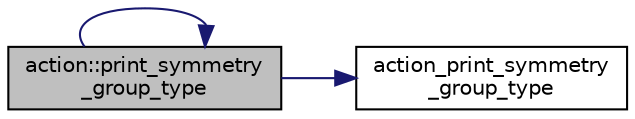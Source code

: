 digraph "action::print_symmetry_group_type"
{
  edge [fontname="Helvetica",fontsize="10",labelfontname="Helvetica",labelfontsize="10"];
  node [fontname="Helvetica",fontsize="10",shape=record];
  rankdir="LR";
  Node33720 [label="action::print_symmetry\l_group_type",height=0.2,width=0.4,color="black", fillcolor="grey75", style="filled", fontcolor="black"];
  Node33720 -> Node33721 [color="midnightblue",fontsize="10",style="solid",fontname="Helvetica"];
  Node33721 [label="action_print_symmetry\l_group_type",height=0.2,width=0.4,color="black", fillcolor="white", style="filled",URL="$d5/d90/action__global_8_c.html#a03666b9440c4962148eba7905b9f843c"];
  Node33720 -> Node33720 [color="midnightblue",fontsize="10",style="solid",fontname="Helvetica"];
}
